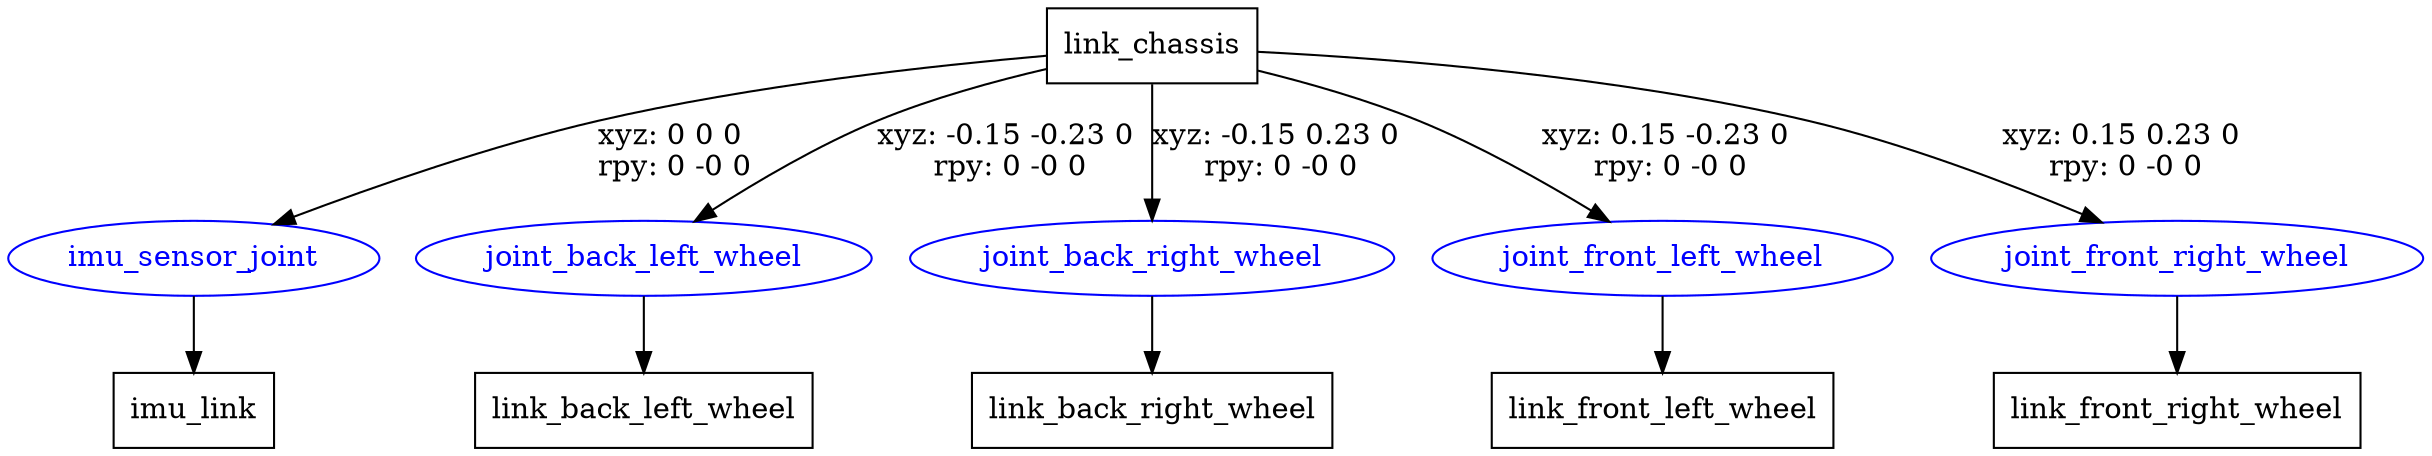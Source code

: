 digraph G {
node [shape=box];
"link_chassis" [label="link_chassis"];
"imu_link" [label="imu_link"];
"link_back_left_wheel" [label="link_back_left_wheel"];
"link_back_right_wheel" [label="link_back_right_wheel"];
"link_front_left_wheel" [label="link_front_left_wheel"];
"link_front_right_wheel" [label="link_front_right_wheel"];
node [shape=ellipse, color=blue, fontcolor=blue];
"link_chassis" -> "imu_sensor_joint" [label="xyz: 0 0 0 \nrpy: 0 -0 0"]
"imu_sensor_joint" -> "imu_link"
"link_chassis" -> "joint_back_left_wheel" [label="xyz: -0.15 -0.23 0 \nrpy: 0 -0 0"]
"joint_back_left_wheel" -> "link_back_left_wheel"
"link_chassis" -> "joint_back_right_wheel" [label="xyz: -0.15 0.23 0 \nrpy: 0 -0 0"]
"joint_back_right_wheel" -> "link_back_right_wheel"
"link_chassis" -> "joint_front_left_wheel" [label="xyz: 0.15 -0.23 0 \nrpy: 0 -0 0"]
"joint_front_left_wheel" -> "link_front_left_wheel"
"link_chassis" -> "joint_front_right_wheel" [label="xyz: 0.15 0.23 0 \nrpy: 0 -0 0"]
"joint_front_right_wheel" -> "link_front_right_wheel"
}
